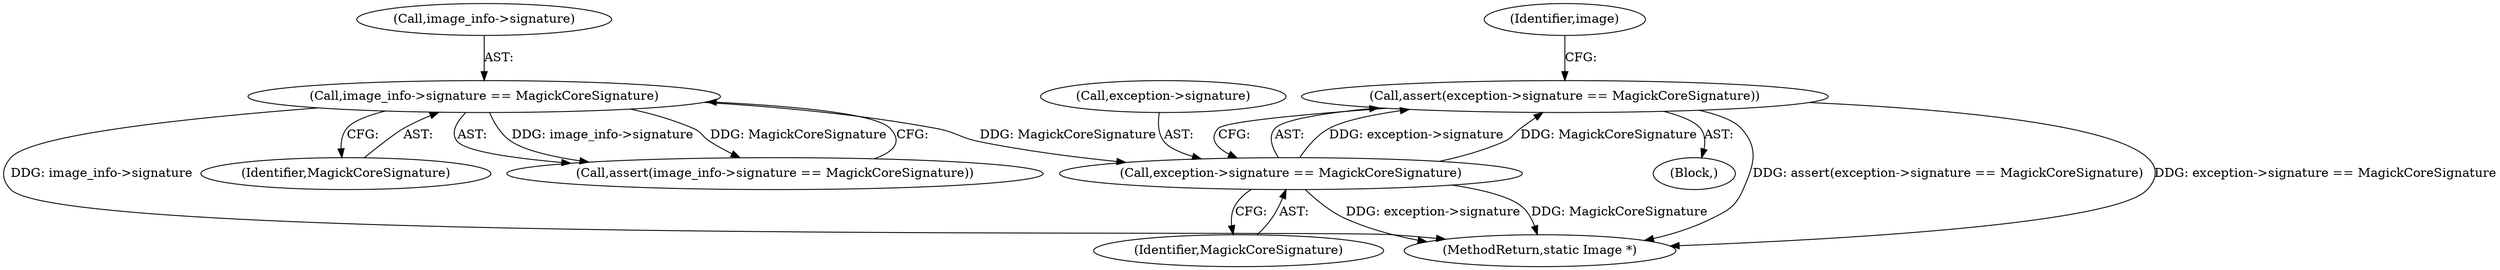 digraph "0_ImageMagick_cdb383749ef7b68a38891440af8cc23e0115306d@API" {
"1000197" [label="(Call,assert(exception->signature == MagickCoreSignature))"];
"1000198" [label="(Call,exception->signature == MagickCoreSignature)"];
"1000171" [label="(Call,image_info->signature == MagickCoreSignature)"];
"1000122" [label="(Block,)"];
"1000198" [label="(Call,exception->signature == MagickCoreSignature)"];
"1000172" [label="(Call,image_info->signature)"];
"1000199" [label="(Call,exception->signature)"];
"1000197" [label="(Call,assert(exception->signature == MagickCoreSignature))"];
"1001524" [label="(MethodReturn,static Image *)"];
"1000202" [label="(Identifier,MagickCoreSignature)"];
"1000175" [label="(Identifier,MagickCoreSignature)"];
"1000204" [label="(Identifier,image)"];
"1000171" [label="(Call,image_info->signature == MagickCoreSignature)"];
"1000170" [label="(Call,assert(image_info->signature == MagickCoreSignature))"];
"1000197" -> "1000122"  [label="AST: "];
"1000197" -> "1000198"  [label="CFG: "];
"1000198" -> "1000197"  [label="AST: "];
"1000204" -> "1000197"  [label="CFG: "];
"1000197" -> "1001524"  [label="DDG: assert(exception->signature == MagickCoreSignature)"];
"1000197" -> "1001524"  [label="DDG: exception->signature == MagickCoreSignature"];
"1000198" -> "1000197"  [label="DDG: exception->signature"];
"1000198" -> "1000197"  [label="DDG: MagickCoreSignature"];
"1000198" -> "1000202"  [label="CFG: "];
"1000199" -> "1000198"  [label="AST: "];
"1000202" -> "1000198"  [label="AST: "];
"1000198" -> "1001524"  [label="DDG: exception->signature"];
"1000198" -> "1001524"  [label="DDG: MagickCoreSignature"];
"1000171" -> "1000198"  [label="DDG: MagickCoreSignature"];
"1000171" -> "1000170"  [label="AST: "];
"1000171" -> "1000175"  [label="CFG: "];
"1000172" -> "1000171"  [label="AST: "];
"1000175" -> "1000171"  [label="AST: "];
"1000170" -> "1000171"  [label="CFG: "];
"1000171" -> "1001524"  [label="DDG: image_info->signature"];
"1000171" -> "1000170"  [label="DDG: image_info->signature"];
"1000171" -> "1000170"  [label="DDG: MagickCoreSignature"];
}
